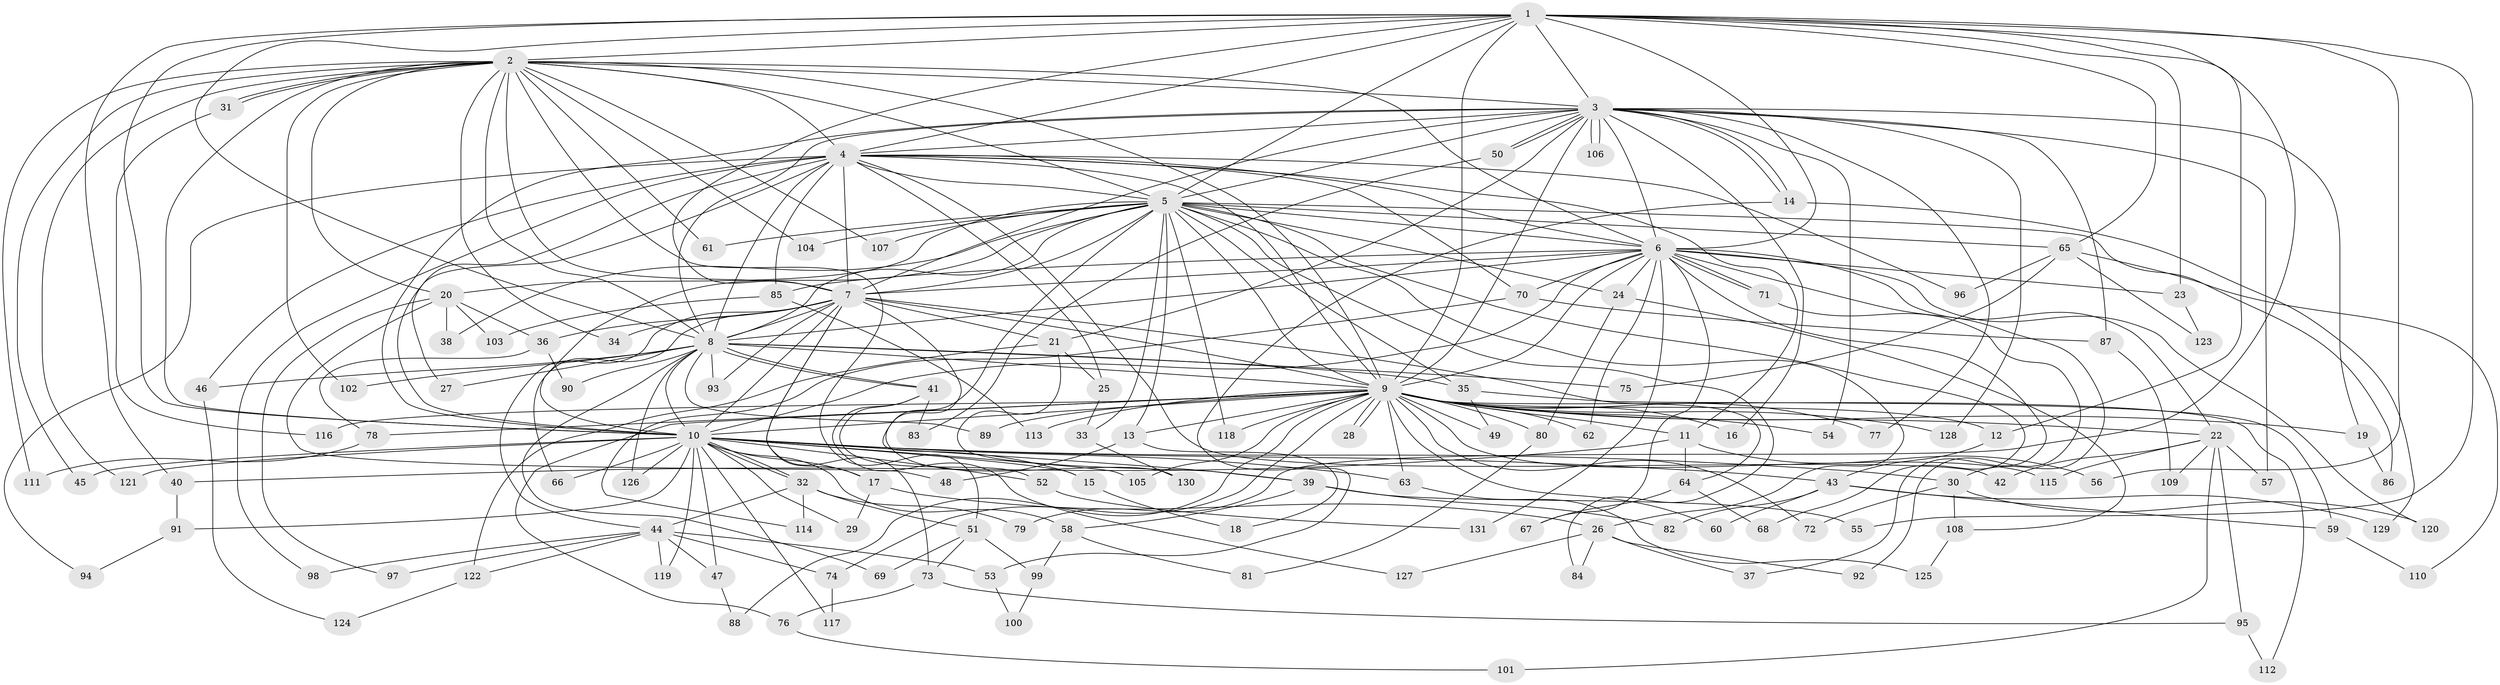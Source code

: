 // coarse degree distribution, {33: 0.019230769230769232, 42: 0.019230769230769232, 4: 0.1346153846153846, 3: 0.17307692307692307, 1: 0.25, 2: 0.3076923076923077, 5: 0.057692307692307696, 6: 0.019230769230769232, 8: 0.019230769230769232}
// Generated by graph-tools (version 1.1) at 2025/17/03/04/25 18:17:16]
// undirected, 131 vertices, 287 edges
graph export_dot {
graph [start="1"]
  node [color=gray90,style=filled];
  1;
  2;
  3;
  4;
  5;
  6;
  7;
  8;
  9;
  10;
  11;
  12;
  13;
  14;
  15;
  16;
  17;
  18;
  19;
  20;
  21;
  22;
  23;
  24;
  25;
  26;
  27;
  28;
  29;
  30;
  31;
  32;
  33;
  34;
  35;
  36;
  37;
  38;
  39;
  40;
  41;
  42;
  43;
  44;
  45;
  46;
  47;
  48;
  49;
  50;
  51;
  52;
  53;
  54;
  55;
  56;
  57;
  58;
  59;
  60;
  61;
  62;
  63;
  64;
  65;
  66;
  67;
  68;
  69;
  70;
  71;
  72;
  73;
  74;
  75;
  76;
  77;
  78;
  79;
  80;
  81;
  82;
  83;
  84;
  85;
  86;
  87;
  88;
  89;
  90;
  91;
  92;
  93;
  94;
  95;
  96;
  97;
  98;
  99;
  100;
  101;
  102;
  103;
  104;
  105;
  106;
  107;
  108;
  109;
  110;
  111;
  112;
  113;
  114;
  115;
  116;
  117;
  118;
  119;
  120;
  121;
  122;
  123;
  124;
  125;
  126;
  127;
  128;
  129;
  130;
  131;
  1 -- 2;
  1 -- 3;
  1 -- 4;
  1 -- 5;
  1 -- 6;
  1 -- 7;
  1 -- 8;
  1 -- 9;
  1 -- 10;
  1 -- 12;
  1 -- 23;
  1 -- 40;
  1 -- 55;
  1 -- 56;
  1 -- 65;
  1 -- 79;
  2 -- 3;
  2 -- 4;
  2 -- 5;
  2 -- 6;
  2 -- 7;
  2 -- 8;
  2 -- 9;
  2 -- 10;
  2 -- 20;
  2 -- 31;
  2 -- 31;
  2 -- 34;
  2 -- 45;
  2 -- 51;
  2 -- 61;
  2 -- 102;
  2 -- 104;
  2 -- 107;
  2 -- 111;
  2 -- 121;
  3 -- 4;
  3 -- 5;
  3 -- 6;
  3 -- 7;
  3 -- 8;
  3 -- 9;
  3 -- 10;
  3 -- 14;
  3 -- 14;
  3 -- 16;
  3 -- 19;
  3 -- 21;
  3 -- 50;
  3 -- 50;
  3 -- 54;
  3 -- 57;
  3 -- 77;
  3 -- 87;
  3 -- 106;
  3 -- 106;
  3 -- 128;
  4 -- 5;
  4 -- 6;
  4 -- 7;
  4 -- 8;
  4 -- 9;
  4 -- 10;
  4 -- 11;
  4 -- 25;
  4 -- 27;
  4 -- 42;
  4 -- 46;
  4 -- 70;
  4 -- 85;
  4 -- 94;
  4 -- 96;
  4 -- 98;
  5 -- 6;
  5 -- 7;
  5 -- 8;
  5 -- 9;
  5 -- 10;
  5 -- 13;
  5 -- 15;
  5 -- 20;
  5 -- 24;
  5 -- 26;
  5 -- 33;
  5 -- 35;
  5 -- 38;
  5 -- 61;
  5 -- 65;
  5 -- 68;
  5 -- 84;
  5 -- 86;
  5 -- 104;
  5 -- 107;
  5 -- 118;
  6 -- 7;
  6 -- 8;
  6 -- 9;
  6 -- 10;
  6 -- 22;
  6 -- 23;
  6 -- 24;
  6 -- 30;
  6 -- 37;
  6 -- 62;
  6 -- 67;
  6 -- 70;
  6 -- 71;
  6 -- 71;
  6 -- 85;
  6 -- 120;
  6 -- 131;
  7 -- 8;
  7 -- 9;
  7 -- 10;
  7 -- 17;
  7 -- 21;
  7 -- 34;
  7 -- 36;
  7 -- 44;
  7 -- 64;
  7 -- 66;
  7 -- 73;
  7 -- 93;
  7 -- 130;
  8 -- 9;
  8 -- 10;
  8 -- 27;
  8 -- 35;
  8 -- 41;
  8 -- 41;
  8 -- 46;
  8 -- 69;
  8 -- 75;
  8 -- 89;
  8 -- 90;
  8 -- 93;
  8 -- 102;
  8 -- 126;
  9 -- 10;
  9 -- 11;
  9 -- 12;
  9 -- 13;
  9 -- 16;
  9 -- 19;
  9 -- 22;
  9 -- 28;
  9 -- 28;
  9 -- 49;
  9 -- 54;
  9 -- 60;
  9 -- 62;
  9 -- 63;
  9 -- 72;
  9 -- 74;
  9 -- 76;
  9 -- 77;
  9 -- 78;
  9 -- 80;
  9 -- 88;
  9 -- 89;
  9 -- 105;
  9 -- 112;
  9 -- 113;
  9 -- 115;
  9 -- 116;
  9 -- 118;
  9 -- 128;
  10 -- 15;
  10 -- 17;
  10 -- 29;
  10 -- 30;
  10 -- 32;
  10 -- 32;
  10 -- 39;
  10 -- 43;
  10 -- 45;
  10 -- 47;
  10 -- 52;
  10 -- 58;
  10 -- 63;
  10 -- 66;
  10 -- 91;
  10 -- 105;
  10 -- 117;
  10 -- 119;
  10 -- 121;
  10 -- 126;
  11 -- 40;
  11 -- 56;
  11 -- 64;
  12 -- 43;
  13 -- 18;
  13 -- 48;
  14 -- 53;
  14 -- 129;
  15 -- 18;
  17 -- 26;
  17 -- 29;
  19 -- 86;
  20 -- 36;
  20 -- 38;
  20 -- 48;
  20 -- 97;
  20 -- 103;
  21 -- 25;
  21 -- 39;
  21 -- 122;
  22 -- 42;
  22 -- 57;
  22 -- 95;
  22 -- 101;
  22 -- 109;
  22 -- 115;
  23 -- 123;
  24 -- 80;
  24 -- 108;
  25 -- 33;
  26 -- 37;
  26 -- 84;
  26 -- 92;
  26 -- 127;
  30 -- 72;
  30 -- 108;
  30 -- 120;
  31 -- 116;
  32 -- 44;
  32 -- 51;
  32 -- 79;
  32 -- 114;
  33 -- 130;
  35 -- 49;
  35 -- 59;
  36 -- 78;
  36 -- 90;
  39 -- 55;
  39 -- 58;
  39 -- 82;
  40 -- 91;
  41 -- 52;
  41 -- 83;
  41 -- 127;
  43 -- 59;
  43 -- 60;
  43 -- 82;
  43 -- 129;
  44 -- 47;
  44 -- 53;
  44 -- 74;
  44 -- 97;
  44 -- 98;
  44 -- 119;
  44 -- 122;
  46 -- 124;
  47 -- 88;
  50 -- 83;
  51 -- 69;
  51 -- 73;
  51 -- 99;
  52 -- 131;
  53 -- 100;
  58 -- 81;
  58 -- 99;
  59 -- 110;
  63 -- 125;
  64 -- 67;
  64 -- 68;
  65 -- 75;
  65 -- 96;
  65 -- 110;
  65 -- 123;
  70 -- 87;
  70 -- 114;
  71 -- 92;
  73 -- 76;
  73 -- 95;
  74 -- 117;
  76 -- 101;
  78 -- 111;
  80 -- 81;
  85 -- 103;
  85 -- 113;
  87 -- 109;
  91 -- 94;
  95 -- 112;
  99 -- 100;
  108 -- 125;
  122 -- 124;
}
